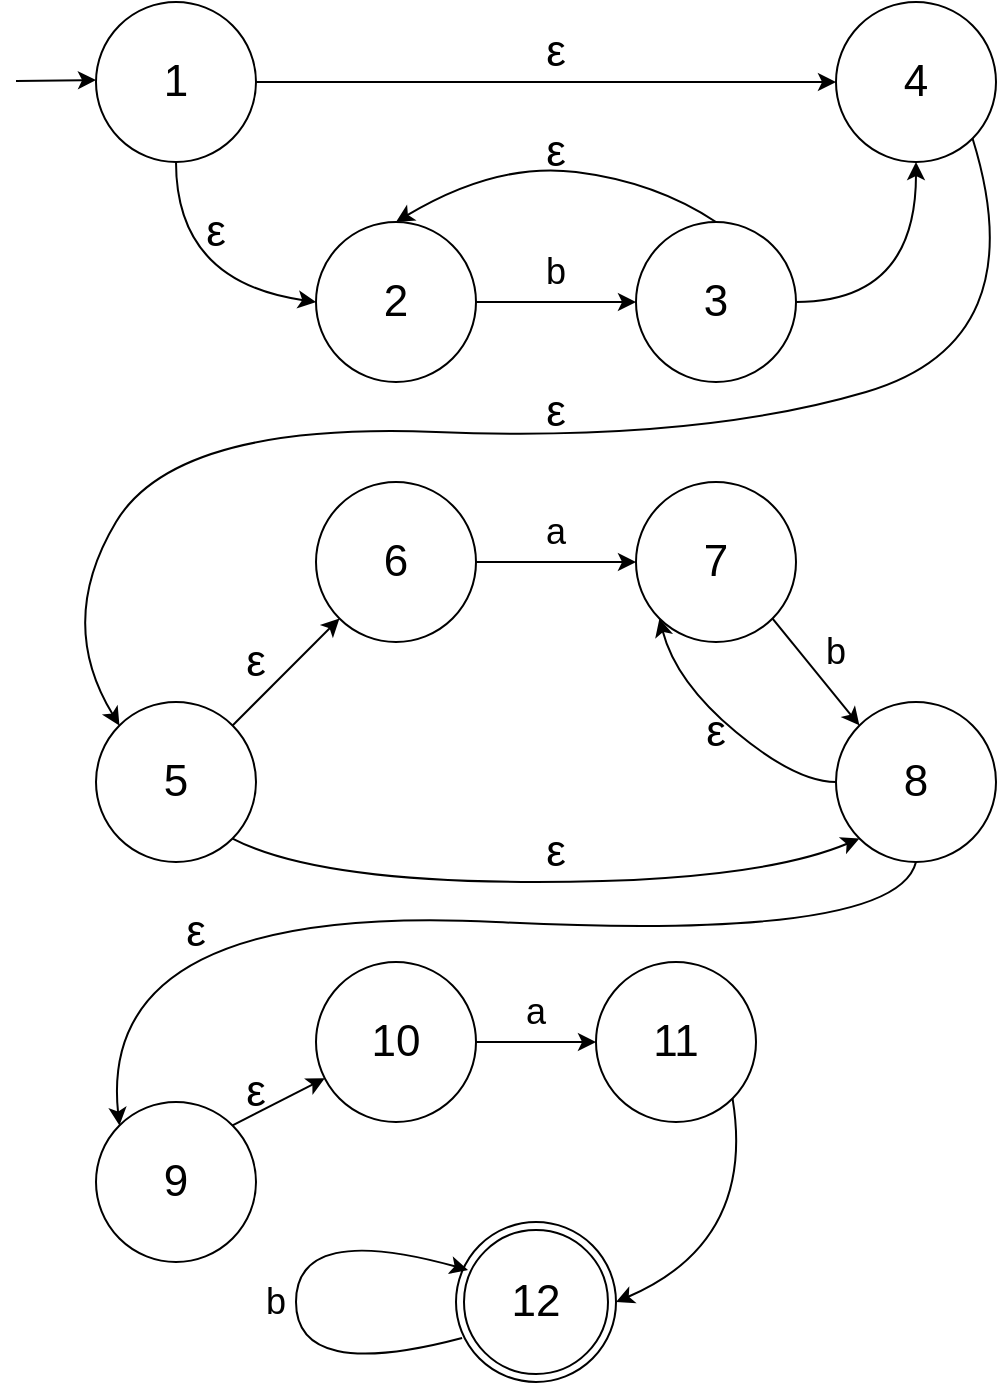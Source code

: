 <mxfile version="21.7.5" type="github">
  <diagram id="yPxyJZ8AM_hMuL3Unpa9" name="complex gitflow">
    <mxGraphModel dx="1232" dy="1133" grid="1" gridSize="10" guides="1" tooltips="1" connect="1" arrows="1" fold="1" page="1" pageScale="1" pageWidth="1100" pageHeight="850" math="0" shadow="0">
      <root>
        <mxCell id="0" />
        <mxCell id="1" parent="0" />
        <mxCell id="RuuveXLUdY9qne-GZ-M--1" value="&lt;font style=&quot;font-size: 22px;&quot;&gt;1&lt;/font&gt;" style="ellipse;whiteSpace=wrap;html=1;aspect=fixed;" vertex="1" parent="1">
          <mxGeometry x="90" y="80" width="80" height="80" as="geometry" />
        </mxCell>
        <mxCell id="RuuveXLUdY9qne-GZ-M--2" value="" style="endArrow=classic;html=1;rounded=0;" edge="1" parent="1">
          <mxGeometry width="50" height="50" relative="1" as="geometry">
            <mxPoint x="50" y="119.5" as="sourcePoint" />
            <mxPoint x="90" y="119" as="targetPoint" />
          </mxGeometry>
        </mxCell>
        <mxCell id="RuuveXLUdY9qne-GZ-M--3" value="" style="endArrow=classic;html=1;rounded=0;entryX=0;entryY=0.5;entryDx=0;entryDy=0;exitX=1;exitY=0.5;exitDx=0;exitDy=0;" edge="1" parent="1" source="RuuveXLUdY9qne-GZ-M--1" target="RuuveXLUdY9qne-GZ-M--5">
          <mxGeometry width="50" height="50" relative="1" as="geometry">
            <mxPoint x="180" y="120" as="sourcePoint" />
            <mxPoint x="250" y="70" as="targetPoint" />
          </mxGeometry>
        </mxCell>
        <mxCell id="RuuveXLUdY9qne-GZ-M--4" value="&lt;font style=&quot;font-size: 22px;&quot;&gt;2&lt;/font&gt;" style="ellipse;whiteSpace=wrap;html=1;aspect=fixed;" vertex="1" parent="1">
          <mxGeometry x="200" y="190" width="80" height="80" as="geometry" />
        </mxCell>
        <mxCell id="RuuveXLUdY9qne-GZ-M--5" value="&lt;font style=&quot;font-size: 22px;&quot;&gt;4&lt;/font&gt;" style="ellipse;whiteSpace=wrap;html=1;aspect=fixed;" vertex="1" parent="1">
          <mxGeometry x="460" y="80" width="80" height="80" as="geometry" />
        </mxCell>
        <mxCell id="RuuveXLUdY9qne-GZ-M--9" value="&lt;font style=&quot;font-size: 18px;&quot;&gt;a&lt;/font&gt;" style="text;html=1;strokeColor=none;fillColor=none;align=center;verticalAlign=middle;whiteSpace=wrap;rounded=0;" vertex="1" parent="1">
          <mxGeometry x="290" y="330" width="60" height="30" as="geometry" />
        </mxCell>
        <mxCell id="RuuveXLUdY9qne-GZ-M--11" value="" style="endArrow=classic;html=1;rounded=0;exitX=1;exitY=0.5;exitDx=0;exitDy=0;" edge="1" parent="1" source="RuuveXLUdY9qne-GZ-M--4">
          <mxGeometry width="50" height="50" relative="1" as="geometry">
            <mxPoint x="490" y="300" as="sourcePoint" />
            <mxPoint x="360" y="230" as="targetPoint" />
          </mxGeometry>
        </mxCell>
        <mxCell id="RuuveXLUdY9qne-GZ-M--12" value="&lt;font style=&quot;font-size: 22px;&quot;&gt;3&lt;/font&gt;" style="ellipse;whiteSpace=wrap;html=1;aspect=fixed;" vertex="1" parent="1">
          <mxGeometry x="360" y="190" width="80" height="80" as="geometry" />
        </mxCell>
        <mxCell id="RuuveXLUdY9qne-GZ-M--13" value="&lt;font style=&quot;font-size: 18px;&quot;&gt;b&lt;/font&gt;" style="text;html=1;strokeColor=none;fillColor=none;align=center;verticalAlign=middle;whiteSpace=wrap;rounded=0;" vertex="1" parent="1">
          <mxGeometry x="290" y="200" width="60" height="30" as="geometry" />
        </mxCell>
        <mxCell id="RuuveXLUdY9qne-GZ-M--14" value="" style="curved=1;endArrow=classic;html=1;rounded=0;exitX=0.5;exitY=0;exitDx=0;exitDy=0;entryX=0.5;entryY=0;entryDx=0;entryDy=0;" edge="1" parent="1" source="RuuveXLUdY9qne-GZ-M--12" target="RuuveXLUdY9qne-GZ-M--4">
          <mxGeometry width="50" height="50" relative="1" as="geometry">
            <mxPoint x="490" y="300" as="sourcePoint" />
            <mxPoint x="540" y="250" as="targetPoint" />
            <Array as="points">
              <mxPoint x="370" y="170" />
              <mxPoint x="290" y="160" />
            </Array>
          </mxGeometry>
        </mxCell>
        <mxCell id="RuuveXLUdY9qne-GZ-M--15" value="&lt;font style=&quot;font-size: 22px;&quot;&gt;ε&lt;/font&gt;" style="text;html=1;strokeColor=none;fillColor=none;align=center;verticalAlign=middle;whiteSpace=wrap;rounded=0;" vertex="1" parent="1">
          <mxGeometry x="290" y="140" width="60" height="30" as="geometry" />
        </mxCell>
        <mxCell id="RuuveXLUdY9qne-GZ-M--16" value="&lt;font style=&quot;font-size: 22px;&quot;&gt;ε&lt;/font&gt;" style="text;html=1;strokeColor=none;fillColor=none;align=center;verticalAlign=middle;whiteSpace=wrap;rounded=0;" vertex="1" parent="1">
          <mxGeometry x="120" y="180" width="60" height="30" as="geometry" />
        </mxCell>
        <mxCell id="RuuveXLUdY9qne-GZ-M--19" value="&lt;font style=&quot;font-size: 22px;&quot;&gt;ε&lt;/font&gt;" style="text;html=1;strokeColor=none;fillColor=none;align=center;verticalAlign=middle;whiteSpace=wrap;rounded=0;" vertex="1" parent="1">
          <mxGeometry x="290" y="90" width="60" height="30" as="geometry" />
        </mxCell>
        <mxCell id="RuuveXLUdY9qne-GZ-M--20" value="" style="curved=1;endArrow=classic;html=1;rounded=0;exitX=1;exitY=0.5;exitDx=0;exitDy=0;entryX=0.5;entryY=1;entryDx=0;entryDy=0;" edge="1" parent="1" source="RuuveXLUdY9qne-GZ-M--12" target="RuuveXLUdY9qne-GZ-M--5">
          <mxGeometry width="50" height="50" relative="1" as="geometry">
            <mxPoint x="510" y="270" as="sourcePoint" />
            <mxPoint x="560" y="220" as="targetPoint" />
            <Array as="points">
              <mxPoint x="500" y="230" />
            </Array>
          </mxGeometry>
        </mxCell>
        <mxCell id="RuuveXLUdY9qne-GZ-M--21" value="" style="curved=1;endArrow=classic;html=1;rounded=0;exitX=0.5;exitY=1;exitDx=0;exitDy=0;entryX=0;entryY=0.5;entryDx=0;entryDy=0;" edge="1" parent="1" source="RuuveXLUdY9qne-GZ-M--1" target="RuuveXLUdY9qne-GZ-M--4">
          <mxGeometry width="50" height="50" relative="1" as="geometry">
            <mxPoint x="510" y="270" as="sourcePoint" />
            <mxPoint x="560" y="220" as="targetPoint" />
            <Array as="points">
              <mxPoint x="130" y="220" />
            </Array>
          </mxGeometry>
        </mxCell>
        <mxCell id="RuuveXLUdY9qne-GZ-M--22" value="" style="curved=1;endArrow=classic;html=1;rounded=0;exitX=1;exitY=1;exitDx=0;exitDy=0;entryX=0;entryY=0;entryDx=0;entryDy=0;" edge="1" parent="1" source="RuuveXLUdY9qne-GZ-M--5" target="RuuveXLUdY9qne-GZ-M--23">
          <mxGeometry width="50" height="50" relative="1" as="geometry">
            <mxPoint x="570" y="520" as="sourcePoint" />
            <mxPoint x="120" y="410" as="targetPoint" />
            <Array as="points">
              <mxPoint x="560" y="250" />
              <mxPoint x="390" y="300" />
              <mxPoint x="130" y="290" />
              <mxPoint x="70" y="390" />
            </Array>
          </mxGeometry>
        </mxCell>
        <mxCell id="RuuveXLUdY9qne-GZ-M--23" value="&lt;font style=&quot;font-size: 22px;&quot;&gt;5&lt;/font&gt;" style="ellipse;whiteSpace=wrap;html=1;aspect=fixed;" vertex="1" parent="1">
          <mxGeometry x="90" y="430" width="80" height="80" as="geometry" />
        </mxCell>
        <mxCell id="RuuveXLUdY9qne-GZ-M--24" value="&lt;font style=&quot;font-size: 22px;&quot;&gt;ε&lt;/font&gt;" style="text;html=1;strokeColor=none;fillColor=none;align=center;verticalAlign=middle;whiteSpace=wrap;rounded=0;" vertex="1" parent="1">
          <mxGeometry x="290" y="270" width="60" height="30" as="geometry" />
        </mxCell>
        <mxCell id="RuuveXLUdY9qne-GZ-M--25" value="&lt;font style=&quot;font-size: 22px;&quot;&gt;6&lt;/font&gt;" style="ellipse;whiteSpace=wrap;html=1;aspect=fixed;" vertex="1" parent="1">
          <mxGeometry x="200" y="320" width="80" height="80" as="geometry" />
        </mxCell>
        <mxCell id="RuuveXLUdY9qne-GZ-M--26" value="&lt;font style=&quot;font-size: 22px;&quot;&gt;7&lt;/font&gt;" style="ellipse;whiteSpace=wrap;html=1;aspect=fixed;" vertex="1" parent="1">
          <mxGeometry x="360" y="320" width="80" height="80" as="geometry" />
        </mxCell>
        <mxCell id="RuuveXLUdY9qne-GZ-M--27" value="" style="endArrow=classic;html=1;rounded=0;exitX=1;exitY=0;exitDx=0;exitDy=0;" edge="1" parent="1" source="RuuveXLUdY9qne-GZ-M--23" target="RuuveXLUdY9qne-GZ-M--25">
          <mxGeometry width="50" height="50" relative="1" as="geometry">
            <mxPoint x="570" y="520" as="sourcePoint" />
            <mxPoint x="620" y="470" as="targetPoint" />
          </mxGeometry>
        </mxCell>
        <mxCell id="RuuveXLUdY9qne-GZ-M--28" value="" style="endArrow=classic;html=1;rounded=0;exitX=1;exitY=0.5;exitDx=0;exitDy=0;entryX=0;entryY=0.5;entryDx=0;entryDy=0;" edge="1" parent="1" source="RuuveXLUdY9qne-GZ-M--25" target="RuuveXLUdY9qne-GZ-M--26">
          <mxGeometry width="50" height="50" relative="1" as="geometry">
            <mxPoint x="168" y="447" as="sourcePoint" />
            <mxPoint x="221" y="397" as="targetPoint" />
          </mxGeometry>
        </mxCell>
        <mxCell id="RuuveXLUdY9qne-GZ-M--29" value="&lt;font style=&quot;font-size: 22px;&quot;&gt;ε&lt;/font&gt;" style="text;html=1;strokeColor=none;fillColor=none;align=center;verticalAlign=middle;whiteSpace=wrap;rounded=0;" vertex="1" parent="1">
          <mxGeometry x="140" y="395" width="60" height="30" as="geometry" />
        </mxCell>
        <mxCell id="RuuveXLUdY9qne-GZ-M--30" value="&lt;font style=&quot;font-size: 22px;&quot;&gt;8&lt;/font&gt;" style="ellipse;whiteSpace=wrap;html=1;aspect=fixed;" vertex="1" parent="1">
          <mxGeometry x="460" y="430" width="80" height="80" as="geometry" />
        </mxCell>
        <mxCell id="RuuveXLUdY9qne-GZ-M--31" value="" style="endArrow=classic;html=1;rounded=0;exitX=1;exitY=1;exitDx=0;exitDy=0;entryX=0;entryY=0;entryDx=0;entryDy=0;" edge="1" parent="1" source="RuuveXLUdY9qne-GZ-M--26" target="RuuveXLUdY9qne-GZ-M--30">
          <mxGeometry width="50" height="50" relative="1" as="geometry">
            <mxPoint x="290" y="370" as="sourcePoint" />
            <mxPoint x="370" y="370" as="targetPoint" />
          </mxGeometry>
        </mxCell>
        <mxCell id="RuuveXLUdY9qne-GZ-M--33" value="&lt;font style=&quot;font-size: 22px;&quot;&gt;ε&lt;/font&gt;" style="text;html=1;strokeColor=none;fillColor=none;align=center;verticalAlign=middle;whiteSpace=wrap;rounded=0;" vertex="1" parent="1">
          <mxGeometry x="290" y="490" width="60" height="30" as="geometry" />
        </mxCell>
        <mxCell id="RuuveXLUdY9qne-GZ-M--34" value="&lt;font style=&quot;font-size: 18px;&quot;&gt;b&lt;/font&gt;" style="text;html=1;strokeColor=none;fillColor=none;align=center;verticalAlign=middle;whiteSpace=wrap;rounded=0;" vertex="1" parent="1">
          <mxGeometry x="430" y="390" width="60" height="30" as="geometry" />
        </mxCell>
        <mxCell id="RuuveXLUdY9qne-GZ-M--35" value="" style="curved=1;endArrow=classic;html=1;rounded=0;exitX=1;exitY=1;exitDx=0;exitDy=0;entryX=0;entryY=1;entryDx=0;entryDy=0;" edge="1" parent="1" source="RuuveXLUdY9qne-GZ-M--23" target="RuuveXLUdY9qne-GZ-M--30">
          <mxGeometry width="50" height="50" relative="1" as="geometry">
            <mxPoint x="570" y="520" as="sourcePoint" />
            <mxPoint x="620" y="470" as="targetPoint" />
            <Array as="points">
              <mxPoint x="200" y="520" />
              <mxPoint x="420" y="520" />
            </Array>
          </mxGeometry>
        </mxCell>
        <mxCell id="RuuveXLUdY9qne-GZ-M--36" value="" style="curved=1;endArrow=classic;html=1;rounded=0;exitX=0;exitY=0.5;exitDx=0;exitDy=0;entryX=0;entryY=1;entryDx=0;entryDy=0;" edge="1" parent="1" source="RuuveXLUdY9qne-GZ-M--30" target="RuuveXLUdY9qne-GZ-M--26">
          <mxGeometry width="50" height="50" relative="1" as="geometry">
            <mxPoint x="570" y="520" as="sourcePoint" />
            <mxPoint x="620" y="470" as="targetPoint" />
            <Array as="points">
              <mxPoint x="440" y="470" />
              <mxPoint x="380" y="420" />
            </Array>
          </mxGeometry>
        </mxCell>
        <mxCell id="RuuveXLUdY9qne-GZ-M--39" value="&lt;font style=&quot;font-size: 22px;&quot;&gt;9&lt;/font&gt;" style="ellipse;whiteSpace=wrap;html=1;aspect=fixed;" vertex="1" parent="1">
          <mxGeometry x="90" y="630" width="80" height="80" as="geometry" />
        </mxCell>
        <mxCell id="RuuveXLUdY9qne-GZ-M--40" value="" style="curved=1;endArrow=classic;html=1;rounded=0;exitX=0.5;exitY=1;exitDx=0;exitDy=0;entryX=0;entryY=0;entryDx=0;entryDy=0;" edge="1" parent="1" source="RuuveXLUdY9qne-GZ-M--30" target="RuuveXLUdY9qne-GZ-M--39">
          <mxGeometry width="50" height="50" relative="1" as="geometry">
            <mxPoint x="570" y="520" as="sourcePoint" />
            <mxPoint x="620" y="470" as="targetPoint" />
            <Array as="points">
              <mxPoint x="490" y="550" />
              <mxPoint x="90" y="530" />
            </Array>
          </mxGeometry>
        </mxCell>
        <mxCell id="RuuveXLUdY9qne-GZ-M--41" value="&lt;font style=&quot;font-size: 22px;&quot;&gt;ε&lt;/font&gt;" style="text;html=1;strokeColor=none;fillColor=none;align=center;verticalAlign=middle;whiteSpace=wrap;rounded=0;" vertex="1" parent="1">
          <mxGeometry x="370" y="430" width="60" height="30" as="geometry" />
        </mxCell>
        <mxCell id="RuuveXLUdY9qne-GZ-M--43" value="&lt;font style=&quot;font-size: 22px;&quot;&gt;ε&lt;/font&gt;" style="text;html=1;strokeColor=none;fillColor=none;align=center;verticalAlign=middle;whiteSpace=wrap;rounded=0;" vertex="1" parent="1">
          <mxGeometry x="110" y="530" width="60" height="30" as="geometry" />
        </mxCell>
        <mxCell id="RuuveXLUdY9qne-GZ-M--44" value="" style="endArrow=classic;html=1;rounded=0;exitX=1;exitY=0;exitDx=0;exitDy=0;" edge="1" parent="1" source="RuuveXLUdY9qne-GZ-M--39" target="RuuveXLUdY9qne-GZ-M--45">
          <mxGeometry width="50" height="50" relative="1" as="geometry">
            <mxPoint x="570" y="520" as="sourcePoint" />
            <mxPoint x="220" y="610" as="targetPoint" />
          </mxGeometry>
        </mxCell>
        <mxCell id="RuuveXLUdY9qne-GZ-M--45" value="&lt;font style=&quot;font-size: 22px;&quot;&gt;10&lt;/font&gt;" style="ellipse;whiteSpace=wrap;html=1;aspect=fixed;" vertex="1" parent="1">
          <mxGeometry x="200" y="560" width="80" height="80" as="geometry" />
        </mxCell>
        <mxCell id="RuuveXLUdY9qne-GZ-M--46" value="&lt;font style=&quot;font-size: 22px;&quot;&gt;ε&lt;/font&gt;" style="text;html=1;strokeColor=none;fillColor=none;align=center;verticalAlign=middle;whiteSpace=wrap;rounded=0;" vertex="1" parent="1">
          <mxGeometry x="140" y="610" width="60" height="30" as="geometry" />
        </mxCell>
        <mxCell id="RuuveXLUdY9qne-GZ-M--47" value="" style="endArrow=classic;html=1;rounded=0;exitX=1;exitY=0.5;exitDx=0;exitDy=0;" edge="1" parent="1" source="RuuveXLUdY9qne-GZ-M--45" target="RuuveXLUdY9qne-GZ-M--48">
          <mxGeometry width="50" height="50" relative="1" as="geometry">
            <mxPoint x="570" y="520" as="sourcePoint" />
            <mxPoint x="360" y="600" as="targetPoint" />
          </mxGeometry>
        </mxCell>
        <mxCell id="RuuveXLUdY9qne-GZ-M--48" value="&lt;font style=&quot;font-size: 22px;&quot;&gt;11&lt;/font&gt;" style="ellipse;whiteSpace=wrap;html=1;aspect=fixed;" vertex="1" parent="1">
          <mxGeometry x="340" y="560" width="80" height="80" as="geometry" />
        </mxCell>
        <mxCell id="RuuveXLUdY9qne-GZ-M--49" value="&lt;font style=&quot;font-size: 18px;&quot;&gt;a&lt;/font&gt;" style="text;html=1;strokeColor=none;fillColor=none;align=center;verticalAlign=middle;whiteSpace=wrap;rounded=0;" vertex="1" parent="1">
          <mxGeometry x="280" y="570" width="60" height="30" as="geometry" />
        </mxCell>
        <mxCell id="RuuveXLUdY9qne-GZ-M--50" value="&lt;font style=&quot;font-size: 22px;&quot;&gt;12&lt;/font&gt;" style="ellipse;shape=doubleEllipse;whiteSpace=wrap;html=1;aspect=fixed;" vertex="1" parent="1">
          <mxGeometry x="270" y="690" width="80" height="80" as="geometry" />
        </mxCell>
        <mxCell id="RuuveXLUdY9qne-GZ-M--51" value="" style="curved=1;endArrow=classic;html=1;rounded=0;exitX=1;exitY=1;exitDx=0;exitDy=0;entryX=1;entryY=0.5;entryDx=0;entryDy=0;" edge="1" parent="1" source="RuuveXLUdY9qne-GZ-M--48" target="RuuveXLUdY9qne-GZ-M--50">
          <mxGeometry width="50" height="50" relative="1" as="geometry">
            <mxPoint x="570" y="520" as="sourcePoint" />
            <mxPoint x="620" y="470" as="targetPoint" />
            <Array as="points">
              <mxPoint x="420" y="700" />
            </Array>
          </mxGeometry>
        </mxCell>
        <mxCell id="RuuveXLUdY9qne-GZ-M--54" value="&lt;font style=&quot;font-size: 18px;&quot;&gt;b&lt;/font&gt;" style="text;html=1;strokeColor=none;fillColor=none;align=center;verticalAlign=middle;whiteSpace=wrap;rounded=0;" vertex="1" parent="1">
          <mxGeometry x="150" y="715" width="60" height="30" as="geometry" />
        </mxCell>
        <mxCell id="RuuveXLUdY9qne-GZ-M--55" value="" style="curved=1;endArrow=classic;html=1;rounded=0;exitX=0.038;exitY=0.725;exitDx=0;exitDy=0;entryX=0.075;entryY=0.3;entryDx=0;entryDy=0;exitPerimeter=0;entryPerimeter=0;" edge="1" parent="1" source="RuuveXLUdY9qne-GZ-M--50" target="RuuveXLUdY9qne-GZ-M--50">
          <mxGeometry width="50" height="50" relative="1" as="geometry">
            <mxPoint x="570" y="520" as="sourcePoint" />
            <mxPoint x="620" y="470" as="targetPoint" />
            <Array as="points">
              <mxPoint x="190" y="770" />
              <mxPoint x="190" y="690" />
            </Array>
          </mxGeometry>
        </mxCell>
      </root>
    </mxGraphModel>
  </diagram>
</mxfile>
